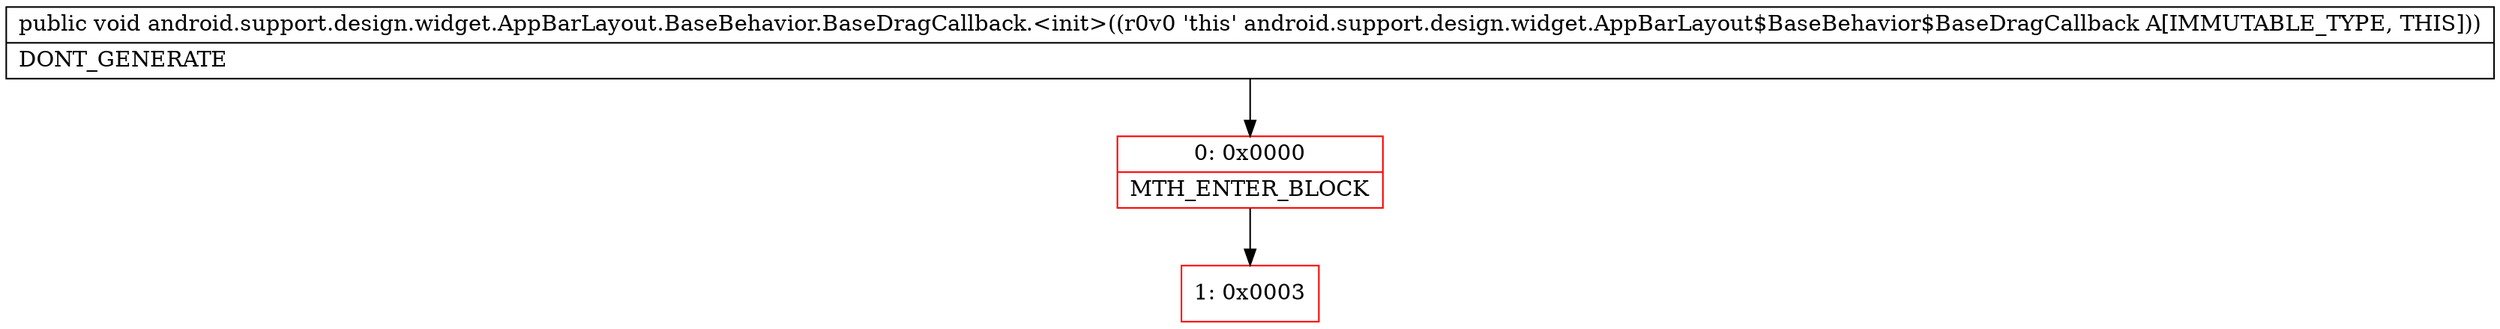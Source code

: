 digraph "CFG forandroid.support.design.widget.AppBarLayout.BaseBehavior.BaseDragCallback.\<init\>()V" {
subgraph cluster_Region_1373797481 {
label = "R(0)";
node [shape=record,color=blue];
}
Node_0 [shape=record,color=red,label="{0\:\ 0x0000|MTH_ENTER_BLOCK\l}"];
Node_1 [shape=record,color=red,label="{1\:\ 0x0003}"];
MethodNode[shape=record,label="{public void android.support.design.widget.AppBarLayout.BaseBehavior.BaseDragCallback.\<init\>((r0v0 'this' android.support.design.widget.AppBarLayout$BaseBehavior$BaseDragCallback A[IMMUTABLE_TYPE, THIS]))  | DONT_GENERATE\l}"];
MethodNode -> Node_0;
Node_0 -> Node_1;
}

